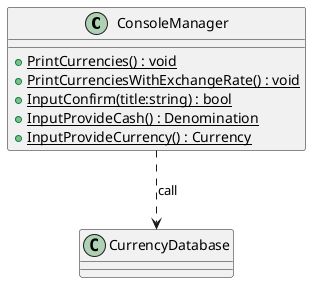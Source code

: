 @startuml
class ConsoleManager {
    + {static} PrintCurrencies() : void
    + {static} PrintCurrenciesWithExchangeRate() : void
    + {static} InputConfirm(title:string) : bool
    + {static} InputProvideCash() : Denomination
    + {static} InputProvideCurrency() : Currency
}

ConsoleManager ..> CurrencyDatabase : call 
@enduml
